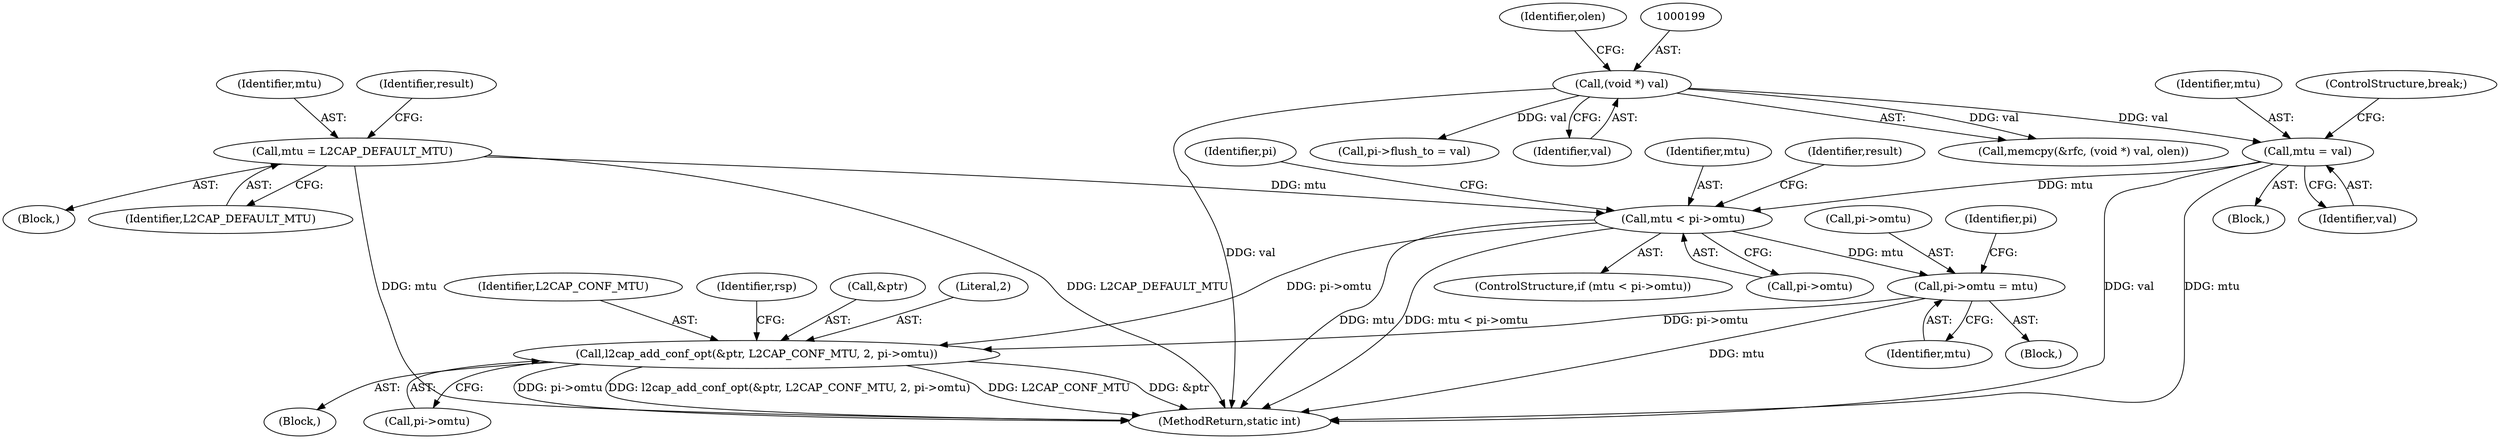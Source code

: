 digraph "0_linux_f2fcfcd670257236ebf2088bbdf26f6a8ef459fe_3@pointer" {
"1000231" [label="(Call,mtu < pi->omtu)"];
"1000138" [label="(Call,mtu = L2CAP_DEFAULT_MTU)"];
"1000176" [label="(Call,mtu = val)"];
"1000198" [label="(Call,(void *) val)"];
"1000241" [label="(Call,pi->omtu = mtu)"];
"1000251" [label="(Call,l2cap_add_conf_opt(&ptr, L2CAP_CONF_MTU, 2, pi->omtu))"];
"1000143" [label="(Identifier,result)"];
"1000230" [label="(ControlStructure,if (mtu < pi->omtu))"];
"1000181" [label="(Call,pi->flush_to = val)"];
"1000176" [label="(Call,mtu = val)"];
"1000251" [label="(Call,l2cap_add_conf_opt(&ptr, L2CAP_CONF_MTU, 2, pi->omtu))"];
"1000309" [label="(MethodReturn,static int)"];
"1000231" [label="(Call,mtu < pi->omtu)"];
"1000233" [label="(Call,pi->omtu)"];
"1000139" [label="(Identifier,mtu)"];
"1000177" [label="(Identifier,mtu)"];
"1000140" [label="(Identifier,L2CAP_DEFAULT_MTU)"];
"1000254" [label="(Identifier,L2CAP_CONF_MTU)"];
"1000241" [label="(Call,pi->omtu = mtu)"];
"1000248" [label="(Identifier,pi)"];
"1000256" [label="(Call,pi->omtu)"];
"1000174" [label="(Block,)"];
"1000245" [label="(Identifier,mtu)"];
"1000243" [label="(Identifier,pi)"];
"1000287" [label="(Identifier,rsp)"];
"1000200" [label="(Identifier,val)"];
"1000229" [label="(Block,)"];
"1000198" [label="(Call,(void *) val)"];
"1000179" [label="(ControlStructure,break;)"];
"1000195" [label="(Call,memcpy(&rfc, (void *) val, olen))"];
"1000104" [label="(Block,)"];
"1000138" [label="(Call,mtu = L2CAP_DEFAULT_MTU)"];
"1000242" [label="(Call,pi->omtu)"];
"1000178" [label="(Identifier,val)"];
"1000232" [label="(Identifier,mtu)"];
"1000237" [label="(Identifier,result)"];
"1000240" [label="(Block,)"];
"1000201" [label="(Identifier,olen)"];
"1000252" [label="(Call,&ptr)"];
"1000255" [label="(Literal,2)"];
"1000231" -> "1000230"  [label="AST: "];
"1000231" -> "1000233"  [label="CFG: "];
"1000232" -> "1000231"  [label="AST: "];
"1000233" -> "1000231"  [label="AST: "];
"1000237" -> "1000231"  [label="CFG: "];
"1000243" -> "1000231"  [label="CFG: "];
"1000231" -> "1000309"  [label="DDG: mtu"];
"1000231" -> "1000309"  [label="DDG: mtu < pi->omtu"];
"1000138" -> "1000231"  [label="DDG: mtu"];
"1000176" -> "1000231"  [label="DDG: mtu"];
"1000231" -> "1000241"  [label="DDG: mtu"];
"1000231" -> "1000251"  [label="DDG: pi->omtu"];
"1000138" -> "1000104"  [label="AST: "];
"1000138" -> "1000140"  [label="CFG: "];
"1000139" -> "1000138"  [label="AST: "];
"1000140" -> "1000138"  [label="AST: "];
"1000143" -> "1000138"  [label="CFG: "];
"1000138" -> "1000309"  [label="DDG: mtu"];
"1000138" -> "1000309"  [label="DDG: L2CAP_DEFAULT_MTU"];
"1000176" -> "1000174"  [label="AST: "];
"1000176" -> "1000178"  [label="CFG: "];
"1000177" -> "1000176"  [label="AST: "];
"1000178" -> "1000176"  [label="AST: "];
"1000179" -> "1000176"  [label="CFG: "];
"1000176" -> "1000309"  [label="DDG: val"];
"1000176" -> "1000309"  [label="DDG: mtu"];
"1000198" -> "1000176"  [label="DDG: val"];
"1000198" -> "1000195"  [label="AST: "];
"1000198" -> "1000200"  [label="CFG: "];
"1000199" -> "1000198"  [label="AST: "];
"1000200" -> "1000198"  [label="AST: "];
"1000201" -> "1000198"  [label="CFG: "];
"1000198" -> "1000309"  [label="DDG: val"];
"1000198" -> "1000181"  [label="DDG: val"];
"1000198" -> "1000195"  [label="DDG: val"];
"1000241" -> "1000240"  [label="AST: "];
"1000241" -> "1000245"  [label="CFG: "];
"1000242" -> "1000241"  [label="AST: "];
"1000245" -> "1000241"  [label="AST: "];
"1000248" -> "1000241"  [label="CFG: "];
"1000241" -> "1000309"  [label="DDG: mtu"];
"1000241" -> "1000251"  [label="DDG: pi->omtu"];
"1000251" -> "1000229"  [label="AST: "];
"1000251" -> "1000256"  [label="CFG: "];
"1000252" -> "1000251"  [label="AST: "];
"1000254" -> "1000251"  [label="AST: "];
"1000255" -> "1000251"  [label="AST: "];
"1000256" -> "1000251"  [label="AST: "];
"1000287" -> "1000251"  [label="CFG: "];
"1000251" -> "1000309"  [label="DDG: l2cap_add_conf_opt(&ptr, L2CAP_CONF_MTU, 2, pi->omtu)"];
"1000251" -> "1000309"  [label="DDG: L2CAP_CONF_MTU"];
"1000251" -> "1000309"  [label="DDG: &ptr"];
"1000251" -> "1000309"  [label="DDG: pi->omtu"];
}
